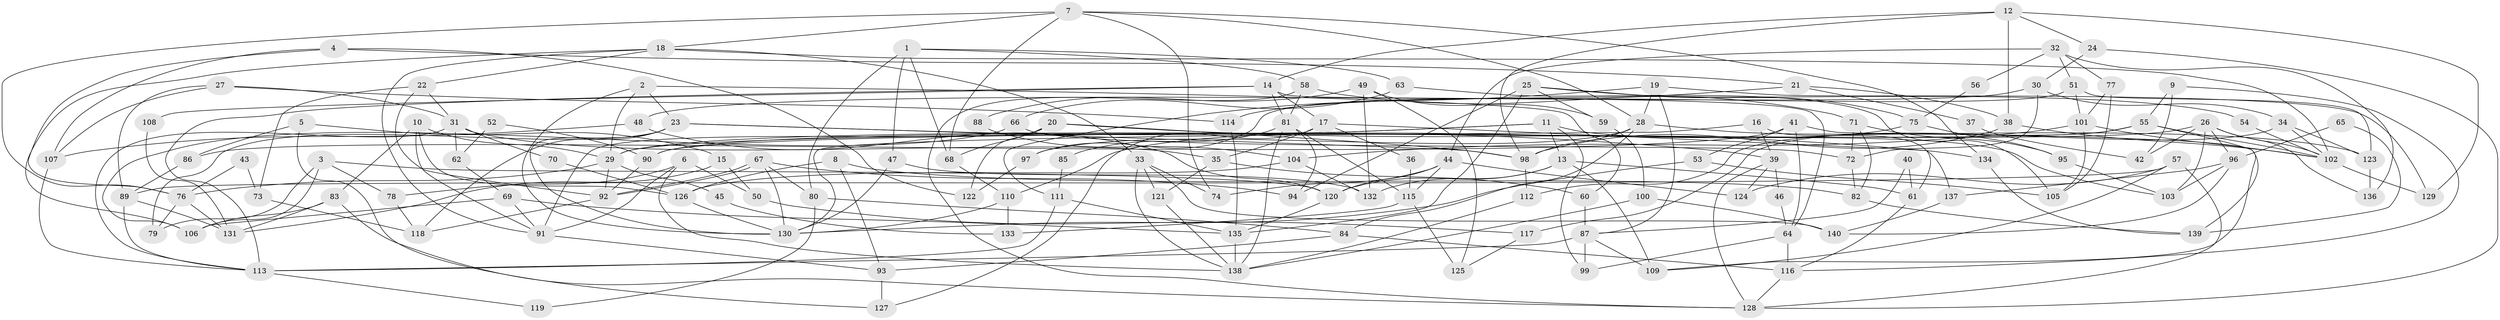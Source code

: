 // coarse degree distribution, {11: 0.07142857142857142, 15: 0.023809523809523808, 8: 0.11904761904761904, 4: 0.09523809523809523, 6: 0.09523809523809523, 16: 0.023809523809523808, 9: 0.047619047619047616, 7: 0.023809523809523808, 12: 0.023809523809523808, 3: 0.16666666666666666, 21: 0.023809523809523808, 5: 0.07142857142857142, 13: 0.047619047619047616, 10: 0.047619047619047616, 2: 0.11904761904761904}
// Generated by graph-tools (version 1.1) at 2025/18/03/04/25 18:18:33]
// undirected, 140 vertices, 280 edges
graph export_dot {
graph [start="1"]
  node [color=gray90,style=filled];
  1;
  2;
  3;
  4;
  5;
  6;
  7;
  8;
  9;
  10;
  11;
  12;
  13;
  14;
  15;
  16;
  17;
  18;
  19;
  20;
  21;
  22;
  23;
  24;
  25;
  26;
  27;
  28;
  29;
  30;
  31;
  32;
  33;
  34;
  35;
  36;
  37;
  38;
  39;
  40;
  41;
  42;
  43;
  44;
  45;
  46;
  47;
  48;
  49;
  50;
  51;
  52;
  53;
  54;
  55;
  56;
  57;
  58;
  59;
  60;
  61;
  62;
  63;
  64;
  65;
  66;
  67;
  68;
  69;
  70;
  71;
  72;
  73;
  74;
  75;
  76;
  77;
  78;
  79;
  80;
  81;
  82;
  83;
  84;
  85;
  86;
  87;
  88;
  89;
  90;
  91;
  92;
  93;
  94;
  95;
  96;
  97;
  98;
  99;
  100;
  101;
  102;
  103;
  104;
  105;
  106;
  107;
  108;
  109;
  110;
  111;
  112;
  113;
  114;
  115;
  116;
  117;
  118;
  119;
  120;
  121;
  122;
  123;
  124;
  125;
  126;
  127;
  128;
  129;
  130;
  131;
  132;
  133;
  134;
  135;
  136;
  137;
  138;
  139;
  140;
  1 -- 47;
  1 -- 68;
  1 -- 58;
  1 -- 63;
  1 -- 80;
  2 -- 29;
  2 -- 130;
  2 -- 23;
  2 -- 60;
  3 -- 79;
  3 -- 78;
  3 -- 106;
  3 -- 120;
  4 -- 107;
  4 -- 76;
  4 -- 21;
  4 -- 122;
  5 -- 127;
  5 -- 15;
  5 -- 86;
  6 -- 91;
  6 -- 138;
  6 -- 50;
  6 -- 78;
  7 -- 28;
  7 -- 68;
  7 -- 18;
  7 -- 74;
  7 -- 76;
  7 -- 134;
  8 -- 126;
  8 -- 82;
  8 -- 93;
  9 -- 55;
  9 -- 116;
  9 -- 42;
  10 -- 83;
  10 -- 91;
  10 -- 29;
  10 -- 126;
  11 -- 13;
  11 -- 90;
  11 -- 29;
  11 -- 99;
  11 -- 103;
  12 -- 129;
  12 -- 38;
  12 -- 14;
  12 -- 24;
  12 -- 98;
  13 -- 61;
  13 -- 109;
  13 -- 120;
  13 -- 132;
  14 -- 64;
  14 -- 17;
  14 -- 81;
  14 -- 108;
  14 -- 113;
  15 -- 131;
  15 -- 50;
  16 -- 130;
  16 -- 39;
  16 -- 61;
  17 -- 35;
  17 -- 36;
  17 -- 127;
  17 -- 137;
  18 -- 106;
  18 -- 22;
  18 -- 33;
  18 -- 91;
  18 -- 102;
  19 -- 111;
  19 -- 28;
  19 -- 87;
  19 -- 129;
  20 -- 122;
  20 -- 91;
  20 -- 68;
  20 -- 98;
  20 -- 134;
  21 -- 38;
  21 -- 37;
  21 -- 114;
  22 -- 92;
  22 -- 31;
  22 -- 73;
  23 -- 98;
  23 -- 39;
  23 -- 79;
  23 -- 118;
  23 -- 130;
  24 -- 30;
  24 -- 128;
  25 -- 94;
  25 -- 135;
  25 -- 54;
  25 -- 59;
  25 -- 75;
  26 -- 29;
  26 -- 96;
  26 -- 42;
  26 -- 102;
  26 -- 103;
  26 -- 136;
  27 -- 89;
  27 -- 31;
  27 -- 107;
  27 -- 114;
  28 -- 84;
  28 -- 98;
  28 -- 97;
  28 -- 123;
  29 -- 45;
  29 -- 76;
  29 -- 92;
  30 -- 48;
  30 -- 34;
  30 -- 72;
  31 -- 113;
  31 -- 35;
  31 -- 62;
  31 -- 70;
  32 -- 44;
  32 -- 51;
  32 -- 56;
  32 -- 77;
  32 -- 136;
  33 -- 74;
  33 -- 121;
  33 -- 138;
  33 -- 140;
  34 -- 102;
  34 -- 123;
  34 -- 117;
  35 -- 121;
  35 -- 60;
  36 -- 115;
  37 -- 42;
  38 -- 102;
  38 -- 98;
  39 -- 128;
  39 -- 46;
  39 -- 124;
  40 -- 61;
  40 -- 87;
  41 -- 86;
  41 -- 64;
  41 -- 53;
  41 -- 109;
  43 -- 76;
  43 -- 73;
  44 -- 120;
  44 -- 124;
  44 -- 74;
  44 -- 115;
  45 -- 133;
  46 -- 64;
  47 -- 130;
  47 -- 132;
  48 -- 107;
  48 -- 120;
  49 -- 59;
  49 -- 132;
  49 -- 88;
  49 -- 125;
  50 -- 117;
  51 -- 123;
  51 -- 101;
  51 -- 97;
  52 -- 62;
  52 -- 90;
  53 -- 105;
  53 -- 130;
  54 -- 102;
  55 -- 112;
  55 -- 102;
  55 -- 90;
  55 -- 139;
  56 -- 75;
  57 -- 109;
  57 -- 128;
  57 -- 89;
  57 -- 124;
  58 -- 81;
  58 -- 71;
  58 -- 128;
  59 -- 100;
  60 -- 87;
  61 -- 116;
  62 -- 69;
  63 -- 66;
  63 -- 105;
  64 -- 99;
  64 -- 116;
  65 -- 139;
  65 -- 96;
  66 -- 72;
  66 -- 106;
  67 -- 130;
  67 -- 92;
  67 -- 92;
  67 -- 80;
  67 -- 94;
  68 -- 110;
  69 -- 106;
  69 -- 135;
  69 -- 91;
  70 -- 126;
  71 -- 72;
  71 -- 82;
  71 -- 95;
  72 -- 82;
  73 -- 118;
  75 -- 95;
  75 -- 110;
  76 -- 79;
  76 -- 131;
  77 -- 105;
  77 -- 101;
  78 -- 118;
  80 -- 84;
  80 -- 119;
  81 -- 138;
  81 -- 85;
  81 -- 94;
  81 -- 115;
  82 -- 139;
  83 -- 131;
  83 -- 128;
  83 -- 106;
  84 -- 93;
  84 -- 116;
  85 -- 111;
  86 -- 89;
  87 -- 99;
  87 -- 109;
  87 -- 113;
  88 -- 104;
  89 -- 113;
  89 -- 131;
  90 -- 92;
  91 -- 93;
  92 -- 118;
  93 -- 127;
  95 -- 103;
  96 -- 140;
  96 -- 103;
  96 -- 137;
  97 -- 122;
  98 -- 112;
  100 -- 138;
  100 -- 140;
  101 -- 102;
  101 -- 104;
  101 -- 105;
  102 -- 129;
  104 -- 126;
  104 -- 132;
  107 -- 113;
  108 -- 131;
  110 -- 130;
  110 -- 133;
  111 -- 135;
  111 -- 113;
  112 -- 138;
  113 -- 119;
  114 -- 135;
  115 -- 125;
  115 -- 133;
  116 -- 128;
  117 -- 125;
  120 -- 135;
  121 -- 138;
  123 -- 136;
  126 -- 130;
  134 -- 139;
  135 -- 138;
  137 -- 140;
}

